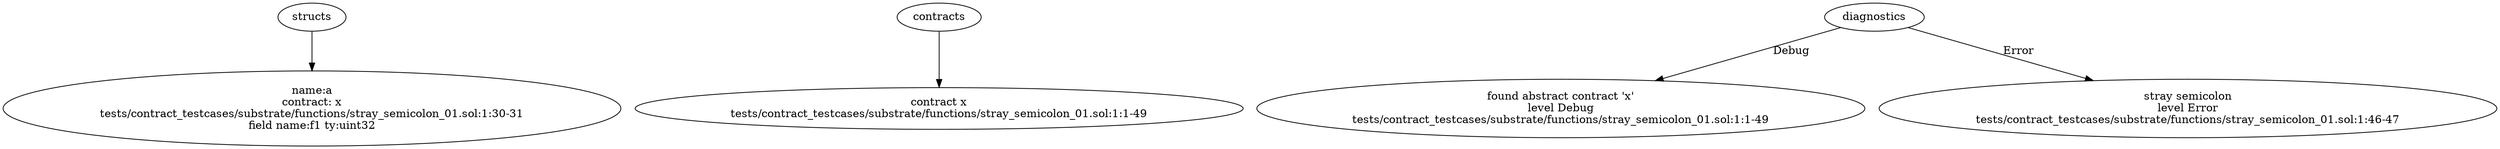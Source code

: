 strict digraph "tests/contract_testcases/substrate/functions/stray_semicolon_01.sol" {
	a [label="name:a\ncontract: x\ntests/contract_testcases/substrate/functions/stray_semicolon_01.sol:1:30-31\nfield name:f1 ty:uint32"]
	contract [label="contract x\ntests/contract_testcases/substrate/functions/stray_semicolon_01.sol:1:1-49"]
	diagnostic [label="found abstract contract 'x'\nlevel Debug\ntests/contract_testcases/substrate/functions/stray_semicolon_01.sol:1:1-49"]
	diagnostic_6 [label="stray semicolon\nlevel Error\ntests/contract_testcases/substrate/functions/stray_semicolon_01.sol:1:46-47"]
	structs -> a
	contracts -> contract
	diagnostics -> diagnostic [label="Debug"]
	diagnostics -> diagnostic_6 [label="Error"]
}
